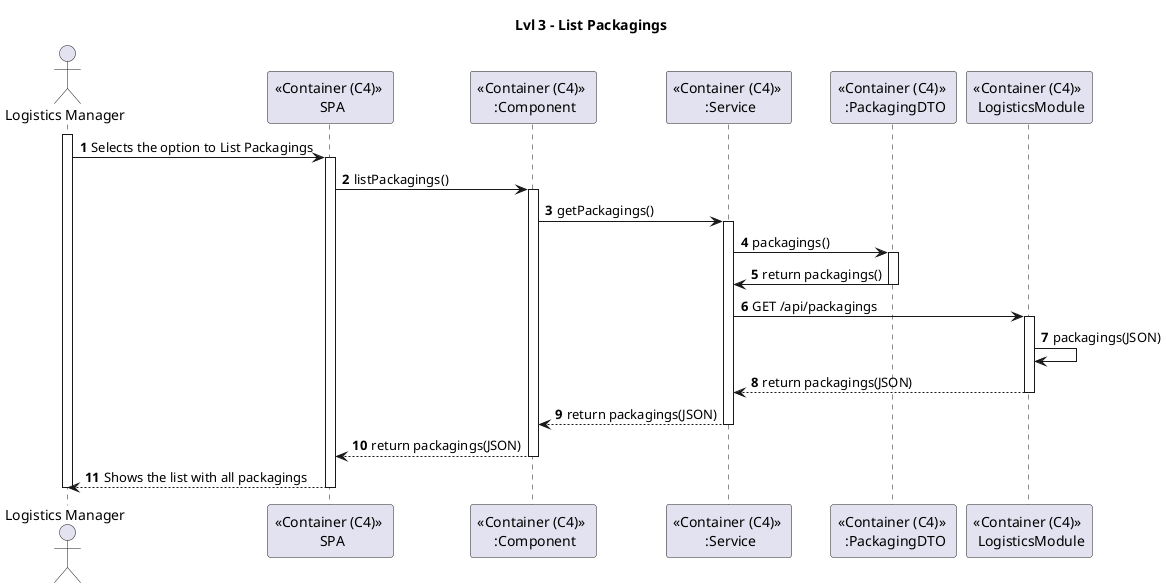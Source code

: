@startuml US

title Lvl 3 - List Packagings

autonumber

actor "Logistics Manager" as LM
participant "<< Container (C4) >> \n SPA" as S
participant "<< Container (C4) >> \n :Component" as C
participant "<< Container (C4) >> \n :Service" as SV
participant "<< Container (C4) >> \n :PackagingDTO" as DTO
participant "<< Container (C4) >> \n LogisticsModule" as LG



activate LM
LM -> S : Selects the option to List Packagings

activate S
S -> C : listPackagings()
activate C

C -> SV : getPackagings()
activate SV

SV -> DTO : packagings()
activate DTO

DTO -> SV : return packagings()
deactivate DTO

SV -> LG : GET /api/packagings
activate LG

LG -> LG : packagings(JSON)

LG --> SV : return packagings(JSON)
deactivate LG

SV --> C : return packagings(JSON)
deactivate SV

C --> S : return packagings(JSON)
deactivate C
S --> LM : Shows the list with all packagings
deactivate S

deactivate LM

@enduml

@enduml